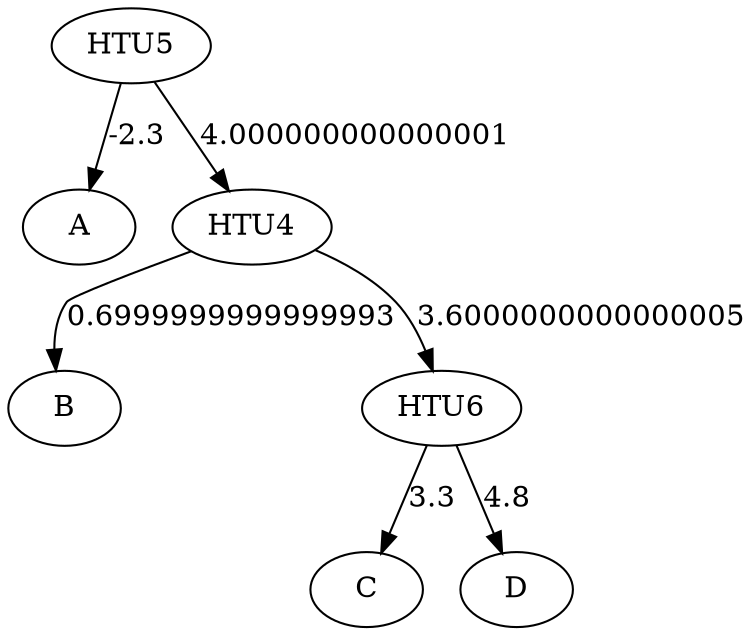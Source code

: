 digraph {
    0 [label=A];
    1 [label=B];
    2 [label=C];
    3 [label=D];
    4 [label=HTU4];
    5 [label=HTU5];
    6 [label=HTU6];
    4 -> 1 [label=0.6999999999999993];
    4 -> 6 [label=3.6000000000000005];
    5 -> 0 [label=-2.3];
    5 -> 4 [label=4.000000000000001];
    6 -> 2 [label=3.3];
    6 -> 3 [label=4.8];
}